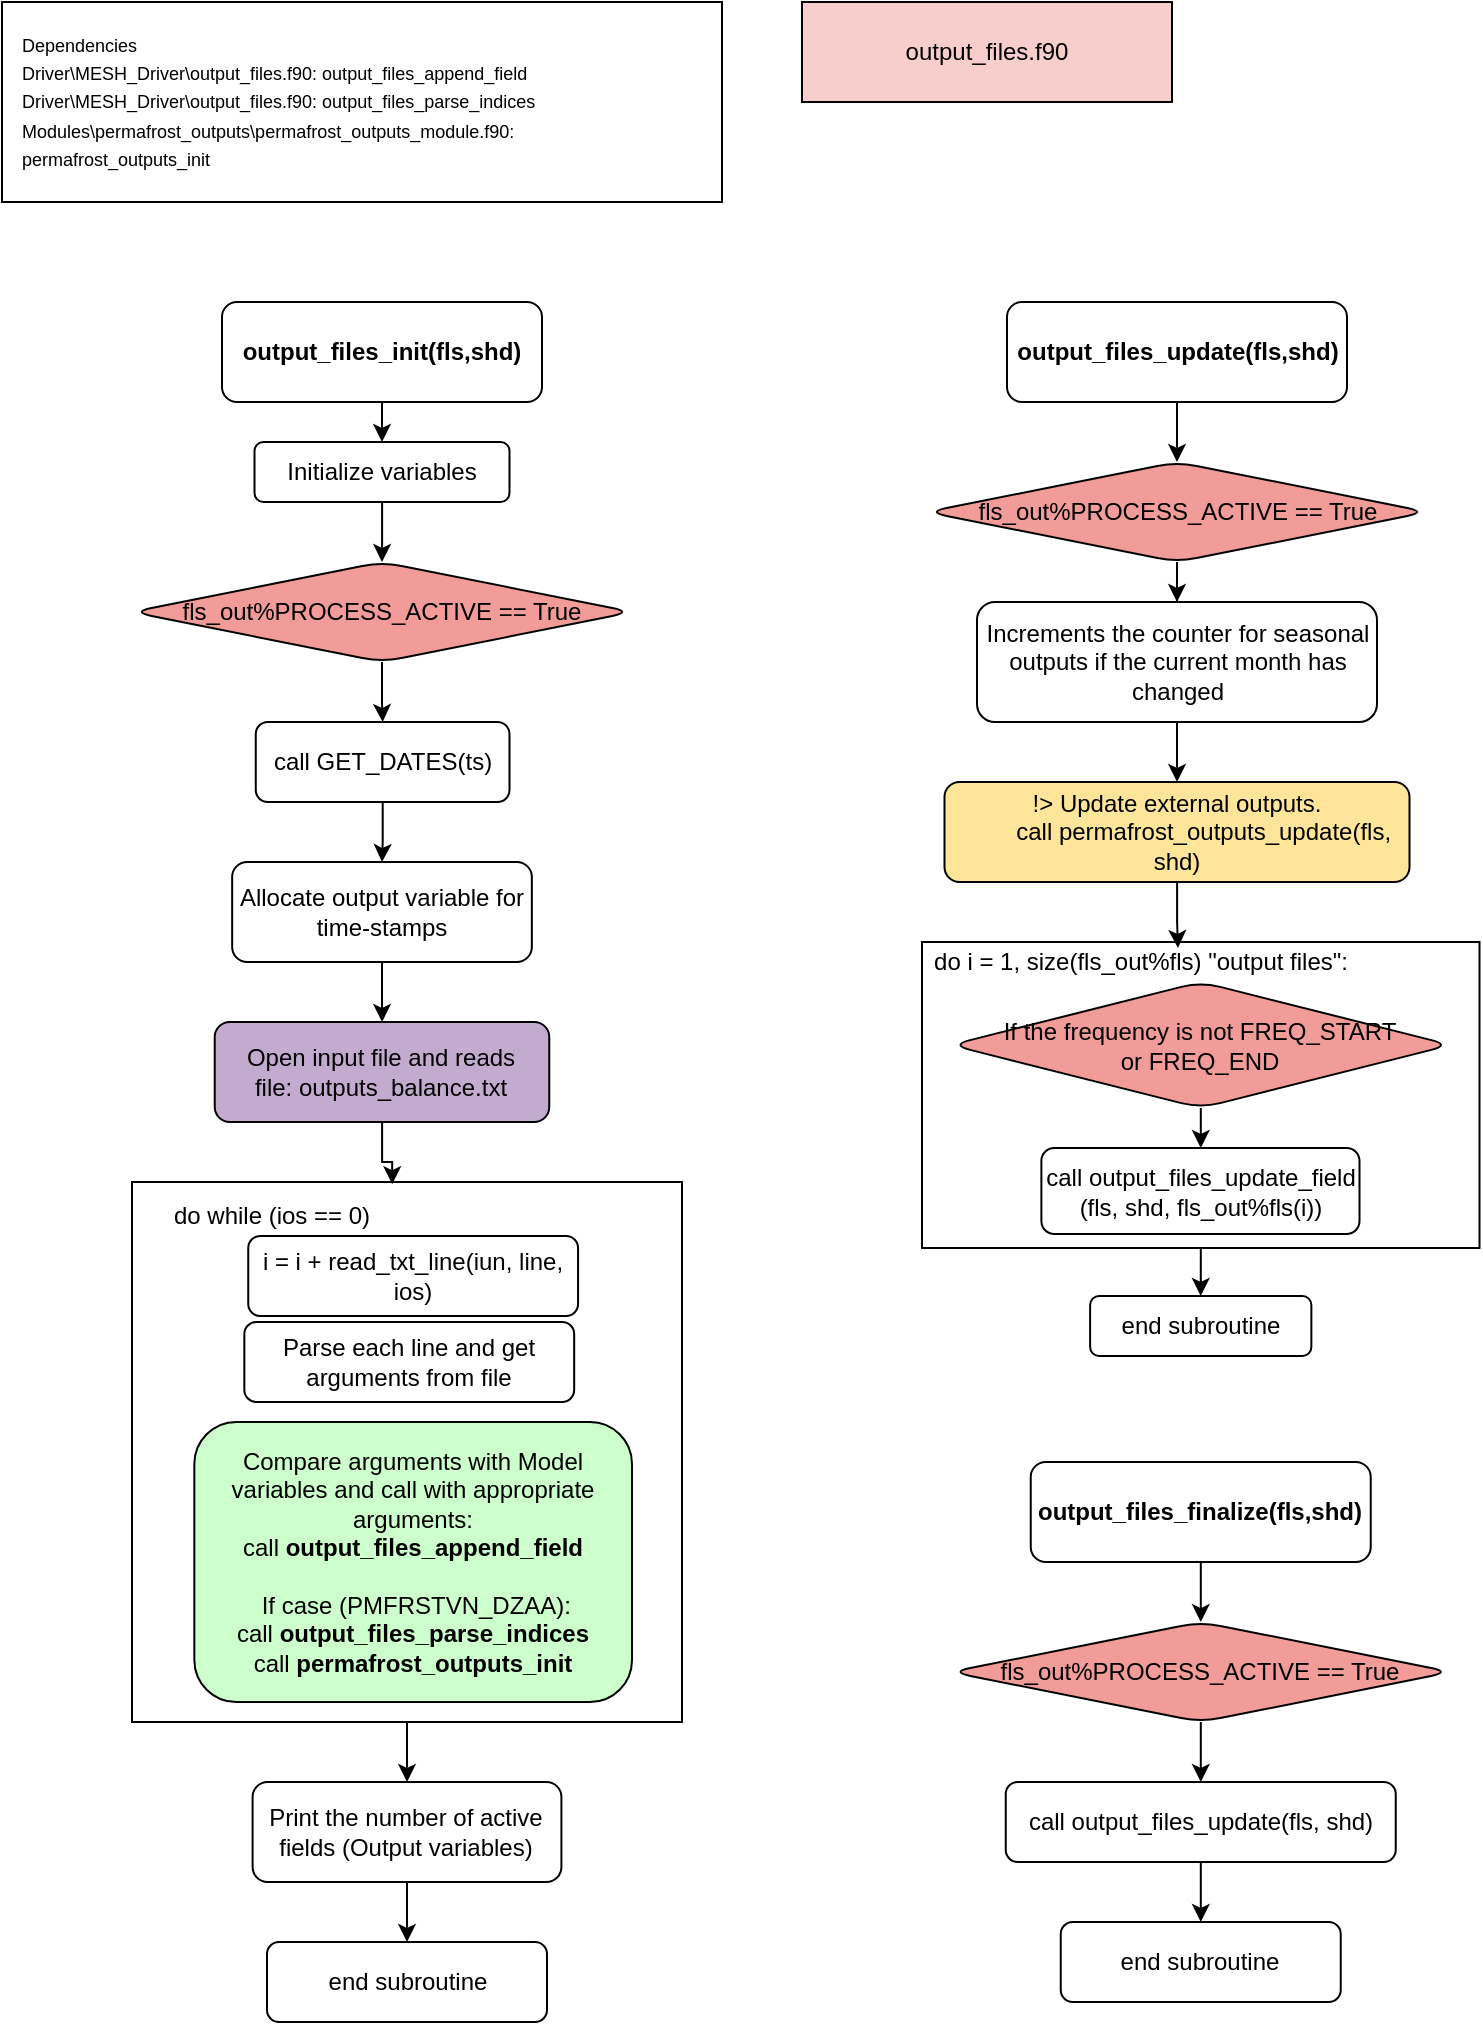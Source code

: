 <mxfile version="24.8.3">
  <diagram id="t1nOSM1R4C6WDv-9ma3I" name="Page-1">
    <mxGraphModel dx="1666" dy="749" grid="1" gridSize="10" guides="1" tooltips="1" connect="1" arrows="1" fold="1" page="1" pageScale="1" pageWidth="850" pageHeight="1100" math="0" shadow="0">
      <root>
        <mxCell id="0" />
        <mxCell id="1" parent="0" />
        <mxCell id="h-qSuh1iVRRgcxZ5S4j9-1" value="output_files.f90" style="rounded=0;whiteSpace=wrap;html=1;fillColor=#F8CECC;" parent="1" vertex="1">
          <mxGeometry x="410" y="10" width="185" height="50" as="geometry" />
        </mxCell>
        <mxCell id="h-qSuh1iVRRgcxZ5S4j9-2" value="" style="group" parent="1" vertex="1" connectable="0">
          <mxGeometry x="10" y="10" width="360" height="100" as="geometry" />
        </mxCell>
        <mxCell id="h-qSuh1iVRRgcxZ5S4j9-3" value="" style="rounded=0;whiteSpace=wrap;html=1;" parent="h-qSuh1iVRRgcxZ5S4j9-2" vertex="1">
          <mxGeometry width="360" height="100" as="geometry" />
        </mxCell>
        <mxCell id="h-qSuh1iVRRgcxZ5S4j9-4" value="&lt;font style=&quot;font-size: 9px;&quot;&gt;Dependencies&lt;/font&gt;&lt;div&gt;&lt;div&gt;&lt;font style=&quot;font-size: 9px;&quot;&gt;Driver\MESH_Driver\output_files.f90: output_files_append_field&lt;/font&gt;&lt;/div&gt;&lt;div&gt;&lt;font style=&quot;font-size: 9px;&quot;&gt;Driver\MESH_Driver\output_files.f90: output_files_parse_indices&lt;/font&gt;&lt;/div&gt;&lt;div&gt;&lt;font style=&quot;font-size: 9px;&quot;&gt;Modules\permafrost_outputs\permafrost_outputs_module.f90: permafrost_outputs_init&lt;/font&gt;&lt;/div&gt;&lt;/div&gt;" style="text;html=1;align=left;verticalAlign=middle;whiteSpace=wrap;rounded=0;" parent="h-qSuh1iVRRgcxZ5S4j9-2" vertex="1">
          <mxGeometry x="8.307" width="342.693" height="97.297" as="geometry" />
        </mxCell>
        <mxCell id="h-qSuh1iVRRgcxZ5S4j9-5" value="" style="edgeStyle=orthogonalEdgeStyle;rounded=0;orthogonalLoop=1;jettySize=auto;html=1;" parent="1" source="h-qSuh1iVRRgcxZ5S4j9-6" target="h-qSuh1iVRRgcxZ5S4j9-8" edge="1">
          <mxGeometry relative="1" as="geometry" />
        </mxCell>
        <mxCell id="h-qSuh1iVRRgcxZ5S4j9-6" value="&lt;b&gt;output_files_init(fls,shd)&lt;/b&gt;" style="rounded=1;whiteSpace=wrap;html=1;" parent="1" vertex="1">
          <mxGeometry x="120" y="160" width="160" height="50" as="geometry" />
        </mxCell>
        <mxCell id="h-qSuh1iVRRgcxZ5S4j9-7" style="edgeStyle=orthogonalEdgeStyle;rounded=0;orthogonalLoop=1;jettySize=auto;html=1;" parent="1" source="h-qSuh1iVRRgcxZ5S4j9-8" target="h-qSuh1iVRRgcxZ5S4j9-11" edge="1">
          <mxGeometry relative="1" as="geometry" />
        </mxCell>
        <mxCell id="h-qSuh1iVRRgcxZ5S4j9-8" value="&lt;div&gt;Initialize variables&lt;/div&gt;" style="whiteSpace=wrap;html=1;rounded=1;" parent="1" vertex="1">
          <mxGeometry x="136.25" y="230" width="127.5" height="30" as="geometry" />
        </mxCell>
        <mxCell id="h-qSuh1iVRRgcxZ5S4j9-9" value="end subroutine" style="whiteSpace=wrap;html=1;rounded=1;" parent="1" vertex="1">
          <mxGeometry x="142.5" y="980" width="140" height="40" as="geometry" />
        </mxCell>
        <mxCell id="h-qSuh1iVRRgcxZ5S4j9-10" style="edgeStyle=orthogonalEdgeStyle;rounded=0;orthogonalLoop=1;jettySize=auto;html=1;entryX=0.5;entryY=0;entryDx=0;entryDy=0;" parent="1" source="h-qSuh1iVRRgcxZ5S4j9-11" target="h-qSuh1iVRRgcxZ5S4j9-13" edge="1">
          <mxGeometry relative="1" as="geometry" />
        </mxCell>
        <mxCell id="h-qSuh1iVRRgcxZ5S4j9-11" value="&lt;div&gt;fls_out%PROCESS_ACTIVE == True&lt;/div&gt;" style="rhombus;whiteSpace=wrap;html=1;rounded=1;fillColor=#F19C99;" parent="1" vertex="1">
          <mxGeometry x="75" y="290" width="250" height="50" as="geometry" />
        </mxCell>
        <mxCell id="h-qSuh1iVRRgcxZ5S4j9-12" value="" style="edgeStyle=orthogonalEdgeStyle;rounded=0;orthogonalLoop=1;jettySize=auto;html=1;" parent="1" source="h-qSuh1iVRRgcxZ5S4j9-13" target="h-qSuh1iVRRgcxZ5S4j9-15" edge="1">
          <mxGeometry relative="1" as="geometry" />
        </mxCell>
        <mxCell id="h-qSuh1iVRRgcxZ5S4j9-13" value="&lt;div&gt;call GET_DATES(ts)&lt;/div&gt;" style="whiteSpace=wrap;html=1;rounded=1;" parent="1" vertex="1">
          <mxGeometry x="136.88" y="370" width="126.87" height="40" as="geometry" />
        </mxCell>
        <mxCell id="h-qSuh1iVRRgcxZ5S4j9-14" value="" style="edgeStyle=orthogonalEdgeStyle;rounded=0;orthogonalLoop=1;jettySize=auto;html=1;" parent="1" source="h-qSuh1iVRRgcxZ5S4j9-15" target="h-qSuh1iVRRgcxZ5S4j9-16" edge="1">
          <mxGeometry relative="1" as="geometry" />
        </mxCell>
        <mxCell id="h-qSuh1iVRRgcxZ5S4j9-15" value="Allocate output variable for time-stamps" style="whiteSpace=wrap;html=1;rounded=1;" parent="1" vertex="1">
          <mxGeometry x="125.08" y="440" width="149.84" height="50" as="geometry" />
        </mxCell>
        <mxCell id="h-qSuh1iVRRgcxZ5S4j9-16" value="Open input file and reads file:&amp;nbsp;outputs_balance.txt" style="whiteSpace=wrap;html=1;rounded=1;fillColor=#C3ABD0;" parent="1" vertex="1">
          <mxGeometry x="116.37" y="520" width="167.26" height="50" as="geometry" />
        </mxCell>
        <mxCell id="h-qSuh1iVRRgcxZ5S4j9-17" style="edgeStyle=orthogonalEdgeStyle;rounded=0;orthogonalLoop=1;jettySize=auto;html=1;entryX=0.5;entryY=0;entryDx=0;entryDy=0;" parent="1" source="h-qSuh1iVRRgcxZ5S4j9-18" target="h-qSuh1iVRRgcxZ5S4j9-25" edge="1">
          <mxGeometry relative="1" as="geometry" />
        </mxCell>
        <mxCell id="h-qSuh1iVRRgcxZ5S4j9-18" value="" style="rounded=0;whiteSpace=wrap;html=1;" parent="1" vertex="1">
          <mxGeometry x="75" y="600" width="275" height="270" as="geometry" />
        </mxCell>
        <mxCell id="h-qSuh1iVRRgcxZ5S4j9-19" value="Parse each line and get arguments from file" style="whiteSpace=wrap;html=1;rounded=1;" parent="1" vertex="1">
          <mxGeometry x="131.17" y="670" width="164.92" height="40" as="geometry" />
        </mxCell>
        <mxCell id="h-qSuh1iVRRgcxZ5S4j9-20" value="Compare arguments with Model variables and call with appropriate arguments:&lt;br&gt;call &lt;b&gt;output_files_append_field&lt;/b&gt;&lt;div&gt;&lt;b&gt;&lt;br&gt;&lt;/b&gt;&lt;/div&gt;&lt;div&gt;&amp;nbsp;If&amp;nbsp;&lt;span style=&quot;background-color: initial;&quot;&gt;case (PMFRSTVN_DZAA):&lt;/span&gt;&lt;/div&gt;&lt;div&gt;&lt;span style=&quot;background-color: initial;&quot;&gt;call &lt;b&gt;output_files_parse_indices&lt;/b&gt;&lt;br&gt;&lt;/span&gt;&lt;/div&gt;&lt;div&gt;&lt;span style=&quot;background-color: initial;&quot;&gt;call &lt;b&gt;permafrost_outputs_init&lt;/b&gt;&lt;br&gt;&lt;/span&gt;&lt;/div&gt;" style="whiteSpace=wrap;html=1;rounded=1;fillColor=#CCFFCC;" parent="1" vertex="1">
          <mxGeometry x="106.17" y="720" width="218.83" height="140" as="geometry" />
        </mxCell>
        <mxCell id="h-qSuh1iVRRgcxZ5S4j9-21" style="edgeStyle=orthogonalEdgeStyle;rounded=0;orthogonalLoop=1;jettySize=auto;html=1;entryX=0.473;entryY=0.004;entryDx=0;entryDy=0;entryPerimeter=0;" parent="1" source="h-qSuh1iVRRgcxZ5S4j9-16" target="h-qSuh1iVRRgcxZ5S4j9-18" edge="1">
          <mxGeometry relative="1" as="geometry" />
        </mxCell>
        <mxCell id="h-qSuh1iVRRgcxZ5S4j9-22" value="do while (ios == 0)" style="text;html=1;align=center;verticalAlign=middle;whiteSpace=wrap;rounded=0;" parent="1" vertex="1">
          <mxGeometry x="80" y="607" width="130" height="20" as="geometry" />
        </mxCell>
        <mxCell id="h-qSuh1iVRRgcxZ5S4j9-23" value="i = i + read_txt_line(iun, line, ios)" style="whiteSpace=wrap;html=1;rounded=1;" parent="1" vertex="1">
          <mxGeometry x="133.12" y="627" width="164.92" height="40" as="geometry" />
        </mxCell>
        <mxCell id="h-qSuh1iVRRgcxZ5S4j9-24" style="edgeStyle=orthogonalEdgeStyle;rounded=0;orthogonalLoop=1;jettySize=auto;html=1;entryX=0.5;entryY=0;entryDx=0;entryDy=0;" parent="1" source="h-qSuh1iVRRgcxZ5S4j9-25" target="h-qSuh1iVRRgcxZ5S4j9-9" edge="1">
          <mxGeometry relative="1" as="geometry" />
        </mxCell>
        <mxCell id="h-qSuh1iVRRgcxZ5S4j9-25" value="Print the number of active fields (Output variables)" style="whiteSpace=wrap;html=1;rounded=1;" parent="1" vertex="1">
          <mxGeometry x="135.3" y="900" width="154.41" height="50" as="geometry" />
        </mxCell>
        <mxCell id="KhFB951nYqyGVj8CbxD9-1" style="edgeStyle=orthogonalEdgeStyle;rounded=0;orthogonalLoop=1;jettySize=auto;html=1;" parent="1" source="KhFB951nYqyGVj8CbxD9-2" target="KhFB951nYqyGVj8CbxD9-4" edge="1">
          <mxGeometry relative="1" as="geometry" />
        </mxCell>
        <mxCell id="KhFB951nYqyGVj8CbxD9-2" value="&lt;b&gt;output_files_finalize(fls,shd)&lt;/b&gt;" style="rounded=1;whiteSpace=wrap;html=1;" parent="1" vertex="1">
          <mxGeometry x="524.37" y="740" width="170" height="50" as="geometry" />
        </mxCell>
        <mxCell id="KhFB951nYqyGVj8CbxD9-3" value="" style="edgeStyle=orthogonalEdgeStyle;rounded=0;orthogonalLoop=1;jettySize=auto;html=1;" parent="1" source="KhFB951nYqyGVj8CbxD9-4" target="KhFB951nYqyGVj8CbxD9-6" edge="1">
          <mxGeometry relative="1" as="geometry" />
        </mxCell>
        <mxCell id="KhFB951nYqyGVj8CbxD9-4" value="&lt;div&gt;fls_out%PROCESS_ACTIVE == True&lt;/div&gt;" style="rhombus;whiteSpace=wrap;html=1;rounded=1;fillColor=#F19C99;" parent="1" vertex="1">
          <mxGeometry x="484.37" y="820" width="250" height="50" as="geometry" />
        </mxCell>
        <mxCell id="KhFB951nYqyGVj8CbxD9-5" style="edgeStyle=orthogonalEdgeStyle;rounded=0;orthogonalLoop=1;jettySize=auto;html=1;" parent="1" source="KhFB951nYqyGVj8CbxD9-6" target="KhFB951nYqyGVj8CbxD9-7" edge="1">
          <mxGeometry relative="1" as="geometry" />
        </mxCell>
        <mxCell id="KhFB951nYqyGVj8CbxD9-6" value="call output_files_update(fls, shd)" style="whiteSpace=wrap;html=1;fillColor=#FFFFFF;rounded=1;" parent="1" vertex="1">
          <mxGeometry x="511.87" y="900" width="195" height="40" as="geometry" />
        </mxCell>
        <mxCell id="KhFB951nYqyGVj8CbxD9-7" value="end subroutine" style="whiteSpace=wrap;html=1;rounded=1;" parent="1" vertex="1">
          <mxGeometry x="539.37" y="970" width="140" height="40" as="geometry" />
        </mxCell>
        <mxCell id="wrCjEMFJzPZ9uyX7yor8-1" style="edgeStyle=orthogonalEdgeStyle;rounded=0;orthogonalLoop=1;jettySize=auto;html=1;" edge="1" parent="1" source="wrCjEMFJzPZ9uyX7yor8-2" target="wrCjEMFJzPZ9uyX7yor8-4">
          <mxGeometry relative="1" as="geometry" />
        </mxCell>
        <mxCell id="wrCjEMFJzPZ9uyX7yor8-2" value="&lt;b&gt;output_files_update(fls,shd)&lt;/b&gt;" style="rounded=1;whiteSpace=wrap;html=1;" vertex="1" parent="1">
          <mxGeometry x="512.5" y="160" width="170" height="50" as="geometry" />
        </mxCell>
        <mxCell id="wrCjEMFJzPZ9uyX7yor8-3" value="" style="edgeStyle=orthogonalEdgeStyle;rounded=0;orthogonalLoop=1;jettySize=auto;html=1;" edge="1" parent="1" source="wrCjEMFJzPZ9uyX7yor8-4" target="wrCjEMFJzPZ9uyX7yor8-6">
          <mxGeometry relative="1" as="geometry" />
        </mxCell>
        <mxCell id="wrCjEMFJzPZ9uyX7yor8-4" value="&lt;div&gt;fls_out%PROCESS_ACTIVE == True&lt;/div&gt;" style="rhombus;whiteSpace=wrap;html=1;rounded=1;fillColor=#F19C99;" vertex="1" parent="1">
          <mxGeometry x="472.5" y="240" width="250" height="50" as="geometry" />
        </mxCell>
        <mxCell id="wrCjEMFJzPZ9uyX7yor8-5" value="" style="edgeStyle=orthogonalEdgeStyle;rounded=0;orthogonalLoop=1;jettySize=auto;html=1;" edge="1" parent="1" source="wrCjEMFJzPZ9uyX7yor8-6" target="wrCjEMFJzPZ9uyX7yor8-8">
          <mxGeometry relative="1" as="geometry" />
        </mxCell>
        <mxCell id="wrCjEMFJzPZ9uyX7yor8-6" value="Increments the counter for seasonal outputs if the current month has changed" style="whiteSpace=wrap;html=1;fillColor=#FFFFFF;rounded=1;" vertex="1" parent="1">
          <mxGeometry x="497.5" y="310" width="200" height="60" as="geometry" />
        </mxCell>
        <mxCell id="wrCjEMFJzPZ9uyX7yor8-7" value="end subroutine" style="whiteSpace=wrap;html=1;rounded=1;" vertex="1" parent="1">
          <mxGeometry x="554.06" y="657" width="110.62" height="30" as="geometry" />
        </mxCell>
        <mxCell id="wrCjEMFJzPZ9uyX7yor8-8" value="&lt;div&gt;!&amp;gt; Update external outputs.&lt;/div&gt;&lt;div&gt;&amp;nbsp; &amp;nbsp; &amp;nbsp; &amp;nbsp; call permafrost_outputs_update(fls, shd)&lt;/div&gt;" style="whiteSpace=wrap;html=1;fillColor=#FFE599;rounded=1;" vertex="1" parent="1">
          <mxGeometry x="481.25" y="400" width="232.5" height="50" as="geometry" />
        </mxCell>
        <mxCell id="wrCjEMFJzPZ9uyX7yor8-9" value="" style="group" vertex="1" connectable="0" parent="1">
          <mxGeometry x="470" y="480" width="278.75" height="153" as="geometry" />
        </mxCell>
        <mxCell id="wrCjEMFJzPZ9uyX7yor8-10" value="" style="rounded=0;whiteSpace=wrap;html=1;" vertex="1" parent="wrCjEMFJzPZ9uyX7yor8-9">
          <mxGeometry width="278.75" height="153" as="geometry" />
        </mxCell>
        <mxCell id="wrCjEMFJzPZ9uyX7yor8-11" value="do i = 1, size(fls_out%fls) &quot;output files&quot;:" style="text;html=1;align=center;verticalAlign=middle;whiteSpace=wrap;rounded=0;" vertex="1" parent="wrCjEMFJzPZ9uyX7yor8-9">
          <mxGeometry width="218.75" height="20" as="geometry" />
        </mxCell>
        <mxCell id="wrCjEMFJzPZ9uyX7yor8-12" value="" style="edgeStyle=orthogonalEdgeStyle;rounded=0;orthogonalLoop=1;jettySize=auto;html=1;" edge="1" parent="wrCjEMFJzPZ9uyX7yor8-9" source="wrCjEMFJzPZ9uyX7yor8-13" target="wrCjEMFJzPZ9uyX7yor8-14">
          <mxGeometry relative="1" as="geometry" />
        </mxCell>
        <mxCell id="wrCjEMFJzPZ9uyX7yor8-13" value="&lt;div&gt;If the frequency is not FREQ_START or&amp;nbsp;FREQ_END&lt;/div&gt;" style="rhombus;whiteSpace=wrap;html=1;rounded=1;fillColor=#F19C99;" vertex="1" parent="wrCjEMFJzPZ9uyX7yor8-9">
          <mxGeometry x="14.38" y="20" width="250" height="63" as="geometry" />
        </mxCell>
        <mxCell id="wrCjEMFJzPZ9uyX7yor8-14" value="call output_files_update_field&lt;div&gt;(fls, shd, fls_out%fls(i))&lt;/div&gt;" style="whiteSpace=wrap;html=1;fillColor=#FFFFFF;rounded=1;" vertex="1" parent="wrCjEMFJzPZ9uyX7yor8-9">
          <mxGeometry x="59.69" y="103" width="159.06" height="43" as="geometry" />
        </mxCell>
        <mxCell id="wrCjEMFJzPZ9uyX7yor8-15" style="edgeStyle=orthogonalEdgeStyle;rounded=0;orthogonalLoop=1;jettySize=auto;html=1;entryX=0.585;entryY=0.15;entryDx=0;entryDy=0;entryPerimeter=0;" edge="1" parent="1" source="wrCjEMFJzPZ9uyX7yor8-8" target="wrCjEMFJzPZ9uyX7yor8-11">
          <mxGeometry relative="1" as="geometry" />
        </mxCell>
        <mxCell id="wrCjEMFJzPZ9uyX7yor8-16" style="edgeStyle=orthogonalEdgeStyle;rounded=0;orthogonalLoop=1;jettySize=auto;html=1;entryX=0.5;entryY=0;entryDx=0;entryDy=0;" edge="1" parent="1" source="wrCjEMFJzPZ9uyX7yor8-10" target="wrCjEMFJzPZ9uyX7yor8-7">
          <mxGeometry relative="1" as="geometry" />
        </mxCell>
      </root>
    </mxGraphModel>
  </diagram>
</mxfile>
